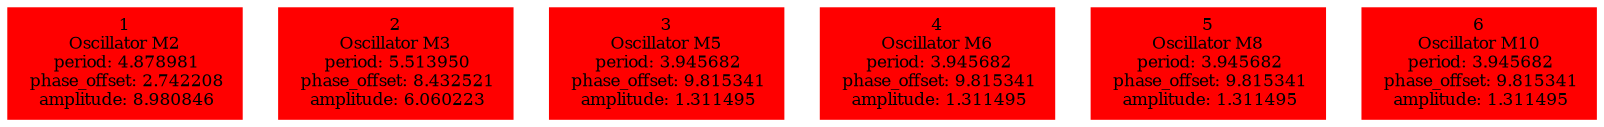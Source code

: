  digraph g{ forcelabels=true;
1 [label=<1<BR />Oscillator M2<BR /> period: 4.878981<BR /> phase_offset: 2.742208<BR /> amplitude: 8.980846>, shape=box,color=red,style=filled,fontsize=8];2 [label=<2<BR />Oscillator M3<BR /> period: 5.513950<BR /> phase_offset: 8.432521<BR /> amplitude: 6.060223>, shape=box,color=red,style=filled,fontsize=8];3 [label=<3<BR />Oscillator M5<BR /> period: 3.945682<BR /> phase_offset: 9.815341<BR /> amplitude: 1.311495>, shape=box,color=red,style=filled,fontsize=8];4 [label=<4<BR />Oscillator M6<BR /> period: 3.945682<BR /> phase_offset: 9.815341<BR /> amplitude: 1.311495>, shape=box,color=red,style=filled,fontsize=8];5 [label=<5<BR />Oscillator M8<BR /> period: 3.945682<BR /> phase_offset: 9.815341<BR /> amplitude: 1.311495>, shape=box,color=red,style=filled,fontsize=8];6 [label=<6<BR />Oscillator M10<BR /> period: 3.945682<BR /> phase_offset: 9.815341<BR /> amplitude: 1.311495>, shape=box,color=red,style=filled,fontsize=8]; }
